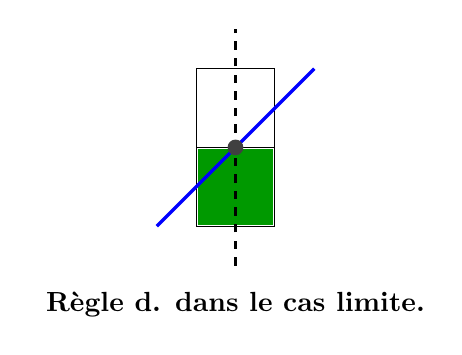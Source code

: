 \tikzstyle{arrow} = [->,>=latex,thick]
\begin{tikzpicture}[scale=1]

\def\xmax{0}
\def\ymax{1}
\pgfmathsetmacro\xmaxplus{int(\xmax +1)}
\pgfmathsetmacro\ymaxplus{int(\ymax +1)}

\newcommand{\pixel}[2]{\fill (#1-0.48,#2-0.48) rectangle ++(0.96,0.96);}

\newcommand{\cross}[3]{
\draw[black,very thick] (#1-0.2,#2)--++(0.4,0);
\draw[black,very thick] (#1,#2-0.2)--++(0,0.4);
\node[black, below right] at (#1,#2) {#3};
}


\begin{scope}[xshift=0cm]
\draw[thin,xshift=-0.5cm,yshift=-0.5cm] (0,0) grid (\xmaxplus,\ymaxplus);
\begin{scope}[color=green!60!black]
\pixel{0}{0};
\end{scope}
\draw[blue,very thick] (-1,-0.5)--++(2,2);
\draw[dashed,very thick] (0,-1)--++(0,3);
\fill[darkgray] (0,0.5) circle (0.1);
\end{scope}

\node at (0,-1.5) {{\bf R\`egle d. dans le cas limite.}};


\end{tikzpicture}
